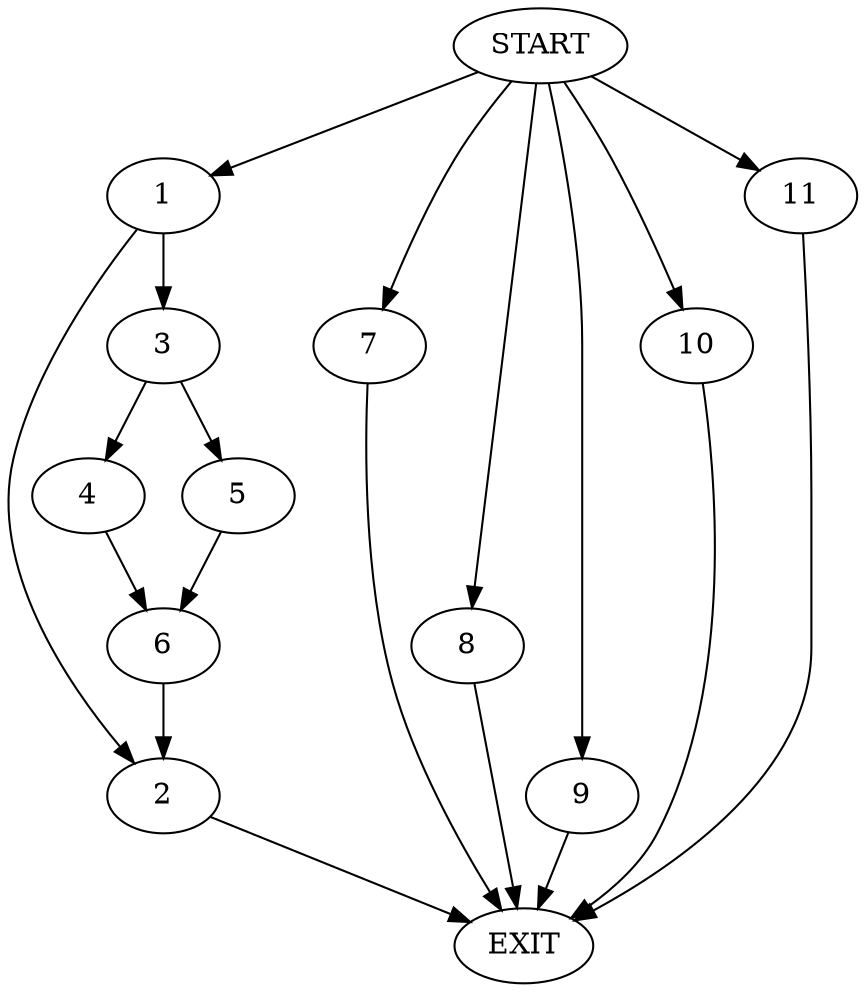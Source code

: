 digraph {
0 [label="START"]
12 [label="EXIT"]
0 -> 1
1 -> 2
1 -> 3
2 -> 12
3 -> 4
3 -> 5
4 -> 6
5 -> 6
6 -> 2
0 -> 7
7 -> 12
0 -> 8
8 -> 12
0 -> 9
9 -> 12
0 -> 10
10 -> 12
0 -> 11
11 -> 12
}
